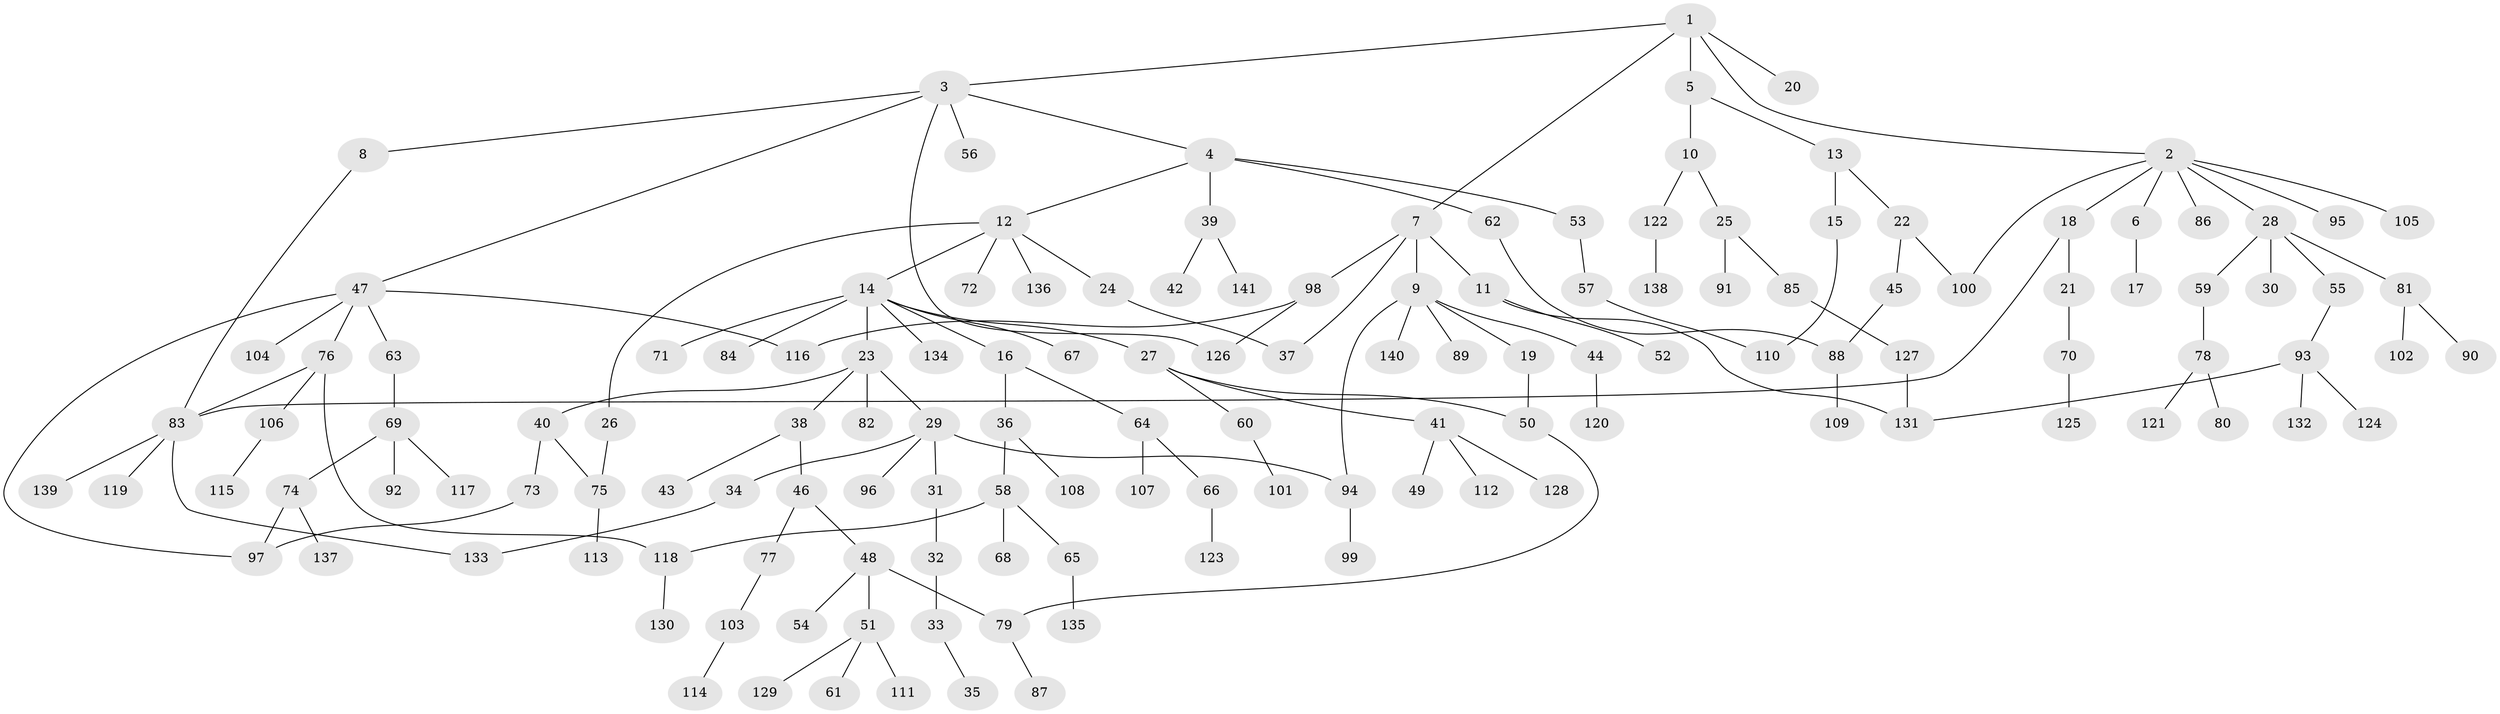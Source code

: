 // coarse degree distribution, {8: 0.01020408163265306, 7: 0.02040816326530612, 10: 0.01020408163265306, 9: 0.01020408163265306, 3: 0.16326530612244897, 1: 0.41836734693877553, 2: 0.2653061224489796, 5: 0.04081632653061224, 4: 0.04081632653061224, 6: 0.02040816326530612}
// Generated by graph-tools (version 1.1) at 2025/41/03/06/25 10:41:25]
// undirected, 141 vertices, 158 edges
graph export_dot {
graph [start="1"]
  node [color=gray90,style=filled];
  1;
  2;
  3;
  4;
  5;
  6;
  7;
  8;
  9;
  10;
  11;
  12;
  13;
  14;
  15;
  16;
  17;
  18;
  19;
  20;
  21;
  22;
  23;
  24;
  25;
  26;
  27;
  28;
  29;
  30;
  31;
  32;
  33;
  34;
  35;
  36;
  37;
  38;
  39;
  40;
  41;
  42;
  43;
  44;
  45;
  46;
  47;
  48;
  49;
  50;
  51;
  52;
  53;
  54;
  55;
  56;
  57;
  58;
  59;
  60;
  61;
  62;
  63;
  64;
  65;
  66;
  67;
  68;
  69;
  70;
  71;
  72;
  73;
  74;
  75;
  76;
  77;
  78;
  79;
  80;
  81;
  82;
  83;
  84;
  85;
  86;
  87;
  88;
  89;
  90;
  91;
  92;
  93;
  94;
  95;
  96;
  97;
  98;
  99;
  100;
  101;
  102;
  103;
  104;
  105;
  106;
  107;
  108;
  109;
  110;
  111;
  112;
  113;
  114;
  115;
  116;
  117;
  118;
  119;
  120;
  121;
  122;
  123;
  124;
  125;
  126;
  127;
  128;
  129;
  130;
  131;
  132;
  133;
  134;
  135;
  136;
  137;
  138;
  139;
  140;
  141;
  1 -- 2;
  1 -- 3;
  1 -- 5;
  1 -- 7;
  1 -- 20;
  2 -- 6;
  2 -- 18;
  2 -- 28;
  2 -- 86;
  2 -- 95;
  2 -- 100;
  2 -- 105;
  3 -- 4;
  3 -- 8;
  3 -- 47;
  3 -- 56;
  3 -- 126;
  4 -- 12;
  4 -- 39;
  4 -- 53;
  4 -- 62;
  5 -- 10;
  5 -- 13;
  6 -- 17;
  7 -- 9;
  7 -- 11;
  7 -- 98;
  7 -- 37;
  8 -- 83;
  9 -- 19;
  9 -- 44;
  9 -- 89;
  9 -- 140;
  9 -- 94;
  10 -- 25;
  10 -- 122;
  11 -- 52;
  11 -- 131;
  12 -- 14;
  12 -- 24;
  12 -- 26;
  12 -- 72;
  12 -- 136;
  13 -- 15;
  13 -- 22;
  14 -- 16;
  14 -- 23;
  14 -- 27;
  14 -- 67;
  14 -- 71;
  14 -- 84;
  14 -- 134;
  15 -- 110;
  16 -- 36;
  16 -- 64;
  18 -- 21;
  18 -- 83;
  19 -- 50;
  21 -- 70;
  22 -- 45;
  22 -- 100;
  23 -- 29;
  23 -- 38;
  23 -- 40;
  23 -- 82;
  24 -- 37;
  25 -- 85;
  25 -- 91;
  26 -- 75;
  27 -- 41;
  27 -- 50;
  27 -- 60;
  28 -- 30;
  28 -- 55;
  28 -- 59;
  28 -- 81;
  29 -- 31;
  29 -- 34;
  29 -- 94;
  29 -- 96;
  31 -- 32;
  32 -- 33;
  33 -- 35;
  34 -- 133;
  36 -- 58;
  36 -- 108;
  38 -- 43;
  38 -- 46;
  39 -- 42;
  39 -- 141;
  40 -- 73;
  40 -- 75;
  41 -- 49;
  41 -- 112;
  41 -- 128;
  44 -- 120;
  45 -- 88;
  46 -- 48;
  46 -- 77;
  47 -- 63;
  47 -- 76;
  47 -- 97;
  47 -- 104;
  47 -- 116;
  48 -- 51;
  48 -- 54;
  48 -- 79;
  50 -- 79;
  51 -- 61;
  51 -- 111;
  51 -- 129;
  53 -- 57;
  55 -- 93;
  57 -- 110;
  58 -- 65;
  58 -- 68;
  58 -- 118;
  59 -- 78;
  60 -- 101;
  62 -- 88;
  63 -- 69;
  64 -- 66;
  64 -- 107;
  65 -- 135;
  66 -- 123;
  69 -- 74;
  69 -- 92;
  69 -- 117;
  70 -- 125;
  73 -- 97;
  74 -- 137;
  74 -- 97;
  75 -- 113;
  76 -- 106;
  76 -- 83;
  76 -- 118;
  77 -- 103;
  78 -- 80;
  78 -- 121;
  79 -- 87;
  81 -- 90;
  81 -- 102;
  83 -- 119;
  83 -- 139;
  83 -- 133;
  85 -- 127;
  88 -- 109;
  93 -- 124;
  93 -- 132;
  93 -- 131;
  94 -- 99;
  98 -- 126;
  98 -- 116;
  103 -- 114;
  106 -- 115;
  118 -- 130;
  122 -- 138;
  127 -- 131;
}
